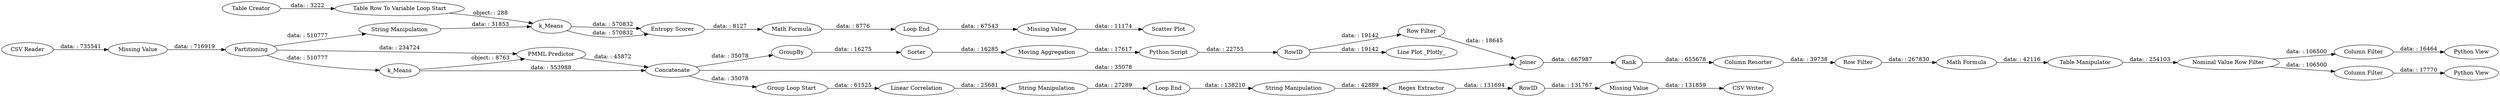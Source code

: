 digraph {
	"3019597495154381972_14" [label="PMML Predictor"]
	"3019597495154381972_22" [label=Sorter]
	"3019597495154381972_13" [label=k_Means]
	"3019597495154381972_6" [label="Table Row To Variable Loop Start"]
	"3019597495154381972_3" [label=Partitioning]
	"3019597495154381972_39" [label="String Manipulation"]
	"3019597495154381972_30" [label="Row Filter"]
	"3019597495154381972_35" [label="Nominal Value Row Filter"]
	"3019597495154381972_43" [label="CSV Writer"]
	"3019597495154381972_27" [label="Row Filter"]
	"3019597495154381972_24" [label="Line Plot _Plotly_"]
	"3019597495154381972_7" [label="Entropy Scorer"]
	"3019597495154381972_38" [label="Column Filter"]
	"3019597495154381972_4" [label="Missing Value"]
	"3019597495154381972_31" [label="Column Resorter"]
	"3019597495154381972_10" [label="Missing Value"]
	"3019597495154381972_1" [label="CSV Reader"]
	"3019597495154381972_26" [label=RowID]
	"3019597495154381972_9" [label="Loop End"]
	"3019597495154381972_28" [label=Joiner]
	"3019597495154381972_33" [label="Math Formula"]
	"3019597495154381972_15" [label=Concatenate]
	"3019597495154381972_2" [label=k_Means]
	"3019597495154381972_41" [label=RowID]
	"3019597495154381972_42" [label="Missing Value"]
	"3019597495154381972_19" [label="String Manipulation"]
	"3019597495154381972_25" [label="Python Script"]
	"3019597495154381972_32" [label="Table Manipulator"]
	"3019597495154381972_29" [label=Rank]
	"3019597495154381972_40" [label="Regex Extractor"]
	"3019597495154381972_12" [label="Scatter Plot"]
	"3019597495154381972_11" [label="Math Formula"]
	"3019597495154381972_8" [label="String Manipulation"]
	"3019597495154381972_34" [label="Python View"]
	"3019597495154381972_36" [label="Column Filter"]
	"3019597495154381972_37" [label="Python View"]
	"3019597495154381972_17" [label="Group Loop Start"]
	"3019597495154381972_16" [label="Linear Correlation"]
	"3019597495154381972_23" [label="Moving Aggregation"]
	"3019597495154381972_20" [label="Loop End"]
	"3019597495154381972_5" [label="Table Creator"]
	"3019597495154381972_21" [label=GroupBy]
	"3019597495154381972_8" -> "3019597495154381972_2" [label="data: : 31853"]
	"3019597495154381972_39" -> "3019597495154381972_40" [label="data: : 42889"]
	"3019597495154381972_41" -> "3019597495154381972_42" [label="data: : 131767"]
	"3019597495154381972_25" -> "3019597495154381972_26" [label="data: : 22755"]
	"3019597495154381972_16" -> "3019597495154381972_19" [label="data: : 25681"]
	"3019597495154381972_3" -> "3019597495154381972_13" [label="data: : 510777"]
	"3019597495154381972_13" -> "3019597495154381972_14" [label="object: : 8763"]
	"3019597495154381972_17" -> "3019597495154381972_16" [label="data: : 61525"]
	"3019597495154381972_29" -> "3019597495154381972_31" [label="data: : 655678"]
	"3019597495154381972_35" -> "3019597495154381972_36" [label="data: : 106500"]
	"3019597495154381972_36" -> "3019597495154381972_34" [label="data: : 17770"]
	"3019597495154381972_27" -> "3019597495154381972_28" [label="data: : 18645"]
	"3019597495154381972_42" -> "3019597495154381972_43" [label="data: : 131859"]
	"3019597495154381972_4" -> "3019597495154381972_3" [label="data: : 716919"]
	"3019597495154381972_11" -> "3019597495154381972_9" [label="data: : 8776"]
	"3019597495154381972_7" -> "3019597495154381972_11" [label="data: : 8127"]
	"3019597495154381972_13" -> "3019597495154381972_15" [label="data: : 553988"]
	"3019597495154381972_15" -> "3019597495154381972_21" [label="data: : 35078"]
	"3019597495154381972_38" -> "3019597495154381972_37" [label="data: : 16464"]
	"3019597495154381972_23" -> "3019597495154381972_25" [label="data: : 17617"]
	"3019597495154381972_21" -> "3019597495154381972_22" [label="data: : 16275"]
	"3019597495154381972_9" -> "3019597495154381972_10" [label="data: : 67543"]
	"3019597495154381972_10" -> "3019597495154381972_12" [label="data: : 11174"]
	"3019597495154381972_14" -> "3019597495154381972_15" [label="data: : 45872"]
	"3019597495154381972_20" -> "3019597495154381972_39" [label="data: : 138210"]
	"3019597495154381972_26" -> "3019597495154381972_27" [label="data: : 19142"]
	"3019597495154381972_40" -> "3019597495154381972_41" [label="data: : 131694"]
	"3019597495154381972_31" -> "3019597495154381972_30" [label="data: : 39738"]
	"3019597495154381972_3" -> "3019597495154381972_14" [label="data: : 234724"]
	"3019597495154381972_32" -> "3019597495154381972_35" [label="data: : 254103"]
	"3019597495154381972_3" -> "3019597495154381972_8" [label="data: : 510777"]
	"3019597495154381972_2" -> "3019597495154381972_7" [label="data: : 570832"]
	"3019597495154381972_26" -> "3019597495154381972_24" [label="data: : 19142"]
	"3019597495154381972_33" -> "3019597495154381972_32" [label="data: : 42116"]
	"3019597495154381972_1" -> "3019597495154381972_4" [label="data: : 735541"]
	"3019597495154381972_6" -> "3019597495154381972_2" [label="object: : 288"]
	"3019597495154381972_15" -> "3019597495154381972_17" [label="data: : 35078"]
	"3019597495154381972_22" -> "3019597495154381972_23" [label="data: : 16285"]
	"3019597495154381972_35" -> "3019597495154381972_38" [label="data: : 106500"]
	"3019597495154381972_30" -> "3019597495154381972_33" [label="data: : 267830"]
	"3019597495154381972_28" -> "3019597495154381972_29" [label="data: : 667987"]
	"3019597495154381972_15" -> "3019597495154381972_28" [label="data: : 35078"]
	"3019597495154381972_19" -> "3019597495154381972_20" [label="data: : 27289"]
	"3019597495154381972_2" -> "3019597495154381972_7" [label="data: : 570832"]
	"3019597495154381972_5" -> "3019597495154381972_6" [label="data: : 3222"]
	rankdir=LR
}
